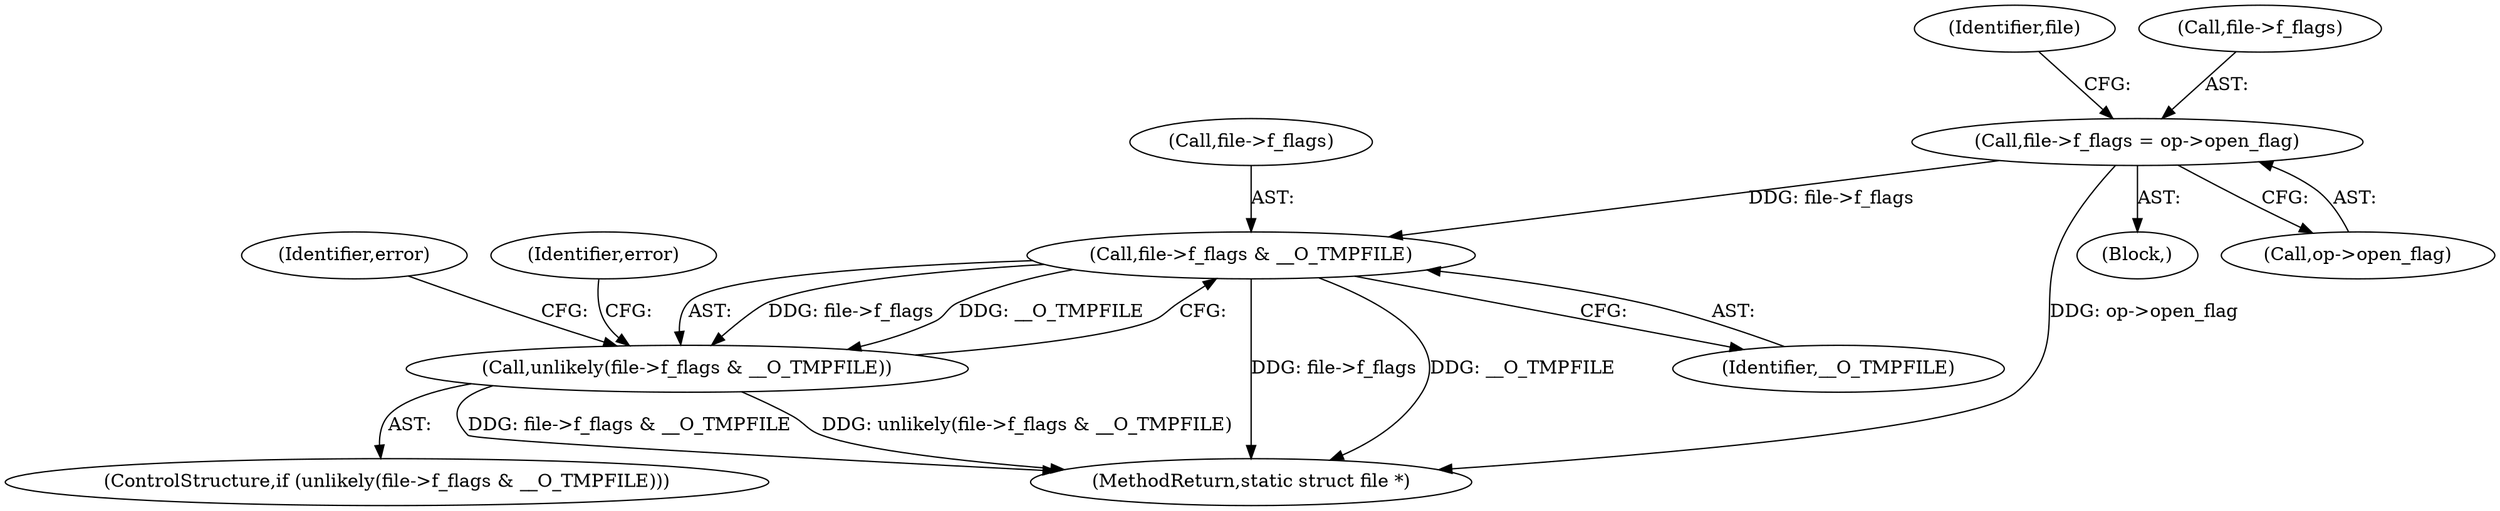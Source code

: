digraph "0_linux_f15133df088ecadd141ea1907f2c96df67c729f0@API" {
"1000123" [label="(Call,file->f_flags = op->open_flag)"];
"1000132" [label="(Call,file->f_flags & __O_TMPFILE)"];
"1000131" [label="(Call,unlikely(file->f_flags & __O_TMPFILE))"];
"1000302" [label="(MethodReturn,static struct file *)"];
"1000136" [label="(Identifier,__O_TMPFILE)"];
"1000134" [label="(Identifier,file)"];
"1000133" [label="(Call,file->f_flags)"];
"1000123" [label="(Call,file->f_flags = op->open_flag)"];
"1000107" [label="(Block,)"];
"1000151" [label="(Identifier,error)"];
"1000131" [label="(Call,unlikely(file->f_flags & __O_TMPFILE))"];
"1000139" [label="(Identifier,error)"];
"1000127" [label="(Call,op->open_flag)"];
"1000124" [label="(Call,file->f_flags)"];
"1000130" [label="(ControlStructure,if (unlikely(file->f_flags & __O_TMPFILE)))"];
"1000132" [label="(Call,file->f_flags & __O_TMPFILE)"];
"1000123" -> "1000107"  [label="AST: "];
"1000123" -> "1000127"  [label="CFG: "];
"1000124" -> "1000123"  [label="AST: "];
"1000127" -> "1000123"  [label="AST: "];
"1000134" -> "1000123"  [label="CFG: "];
"1000123" -> "1000302"  [label="DDG: op->open_flag"];
"1000123" -> "1000132"  [label="DDG: file->f_flags"];
"1000132" -> "1000131"  [label="AST: "];
"1000132" -> "1000136"  [label="CFG: "];
"1000133" -> "1000132"  [label="AST: "];
"1000136" -> "1000132"  [label="AST: "];
"1000131" -> "1000132"  [label="CFG: "];
"1000132" -> "1000302"  [label="DDG: file->f_flags"];
"1000132" -> "1000302"  [label="DDG: __O_TMPFILE"];
"1000132" -> "1000131"  [label="DDG: file->f_flags"];
"1000132" -> "1000131"  [label="DDG: __O_TMPFILE"];
"1000131" -> "1000130"  [label="AST: "];
"1000139" -> "1000131"  [label="CFG: "];
"1000151" -> "1000131"  [label="CFG: "];
"1000131" -> "1000302"  [label="DDG: file->f_flags & __O_TMPFILE"];
"1000131" -> "1000302"  [label="DDG: unlikely(file->f_flags & __O_TMPFILE)"];
}
